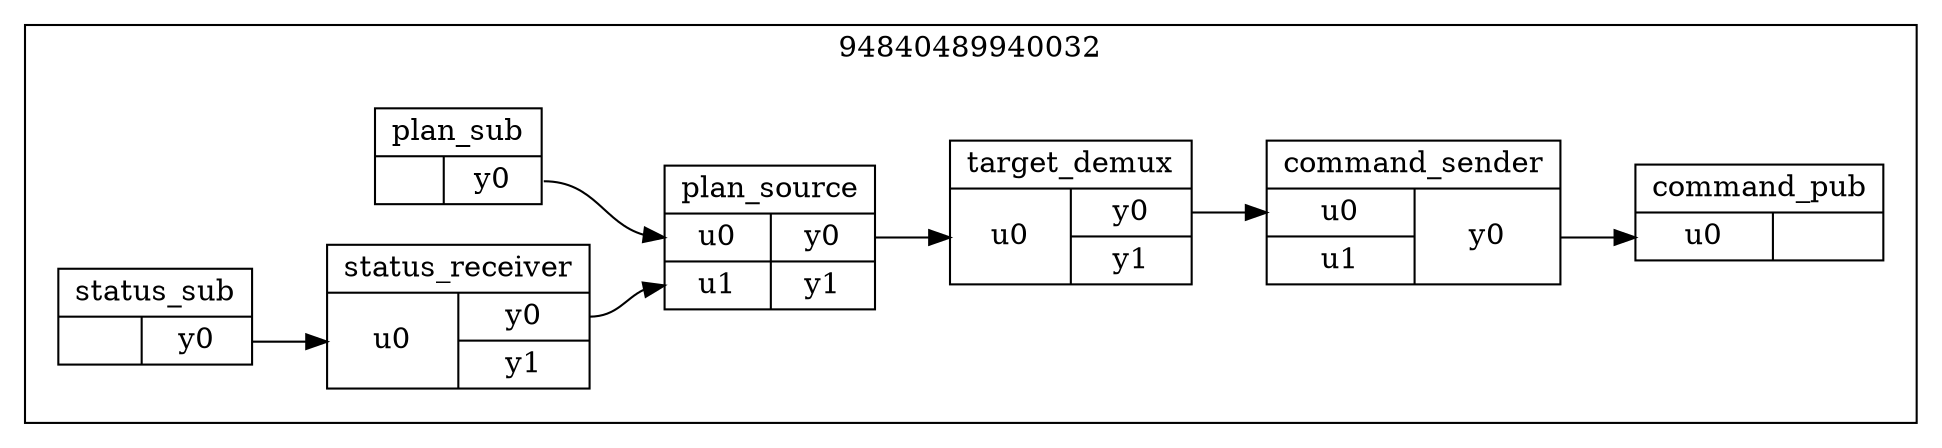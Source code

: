 digraph _94840489940032 {
rankdir=LR
subgraph cluster94840489940032diagram {
color=black
concentrate=true
label="94840489940032";
subgraph cluster94840489940032inputports {
rank=same
color=lightgrey
style=filled
label="input ports"
}
subgraph cluster94840489940032outputports {
rank=same
color=lightgrey
style=filled
label="output ports"
}
subgraph cluster94840489940032subsystems {
color=white
label=""
94840489525200 [shape=record, label="plan_sub|{{} | {<y0>y0}}"];
94840489852080 [shape=record, label="plan_source|{{<u0>u0|<u1>u1} | {<y0>y0|<y1>y1}}"];
94840489907344 [shape=record, label="status_sub|{{} | {<y0>y0}}"];
94840489908688 [shape=record, label="status_receiver|{{<u0>u0} | {<y0>y0|<y1>y1}}"];
94840489941184 [shape=record, label="target_demux|{{<u0>u0} | {<y0>y0|<y1>y1}}"];
94840489947152 [shape=record, label="command_pub|{{<u0>u0} | {}}"];
94840489960592 [shape=record, label="command_sender|{{<u0>u0|<u1>u1} | {<y0>y0}}"];
94840489525200:y0 -> 94840489852080:u0;
94840489908688:y0 -> 94840489852080:u1;
94840489907344:y0 -> 94840489908688:u0;
94840489852080:y0 -> 94840489941184:u0;
94840489960592:y0 -> 94840489947152:u0;
94840489941184:y0 -> 94840489960592:u0;
}
}
}

